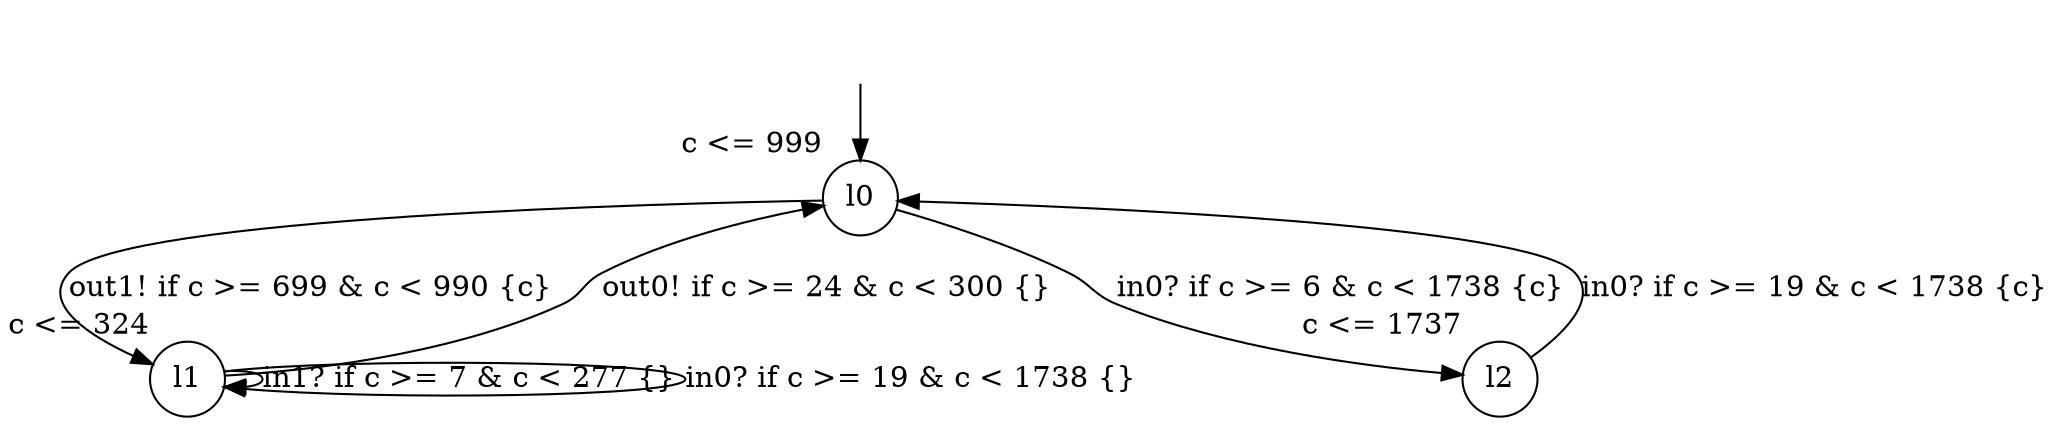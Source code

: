 digraph g {
__start0 [label="" shape="none"];
l0 [shape="circle" margin=0 label="l0", xlabel="c <= 999"];
l1 [shape="circle" margin=0 label="l1", xlabel="c <= 324"];
l2 [shape="circle" margin=0 label="l2", xlabel="c <= 1737"];
l0 -> l1 [label="out1! if c >= 699 & c < 990 {c} "];
l0 -> l2 [label="in0? if c >= 6 & c < 1738 {c} "];
l1 -> l1 [label="in1? if c >= 7 & c < 277 {} "];
l1 -> l0 [label="out0! if c >= 24 & c < 300 {} "];
l1 -> l1 [label="in0? if c >= 19 & c < 1738 {} "];
l2 -> l0 [label="in0? if c >= 19 & c < 1738 {c} "];
__start0 -> l0;
}
